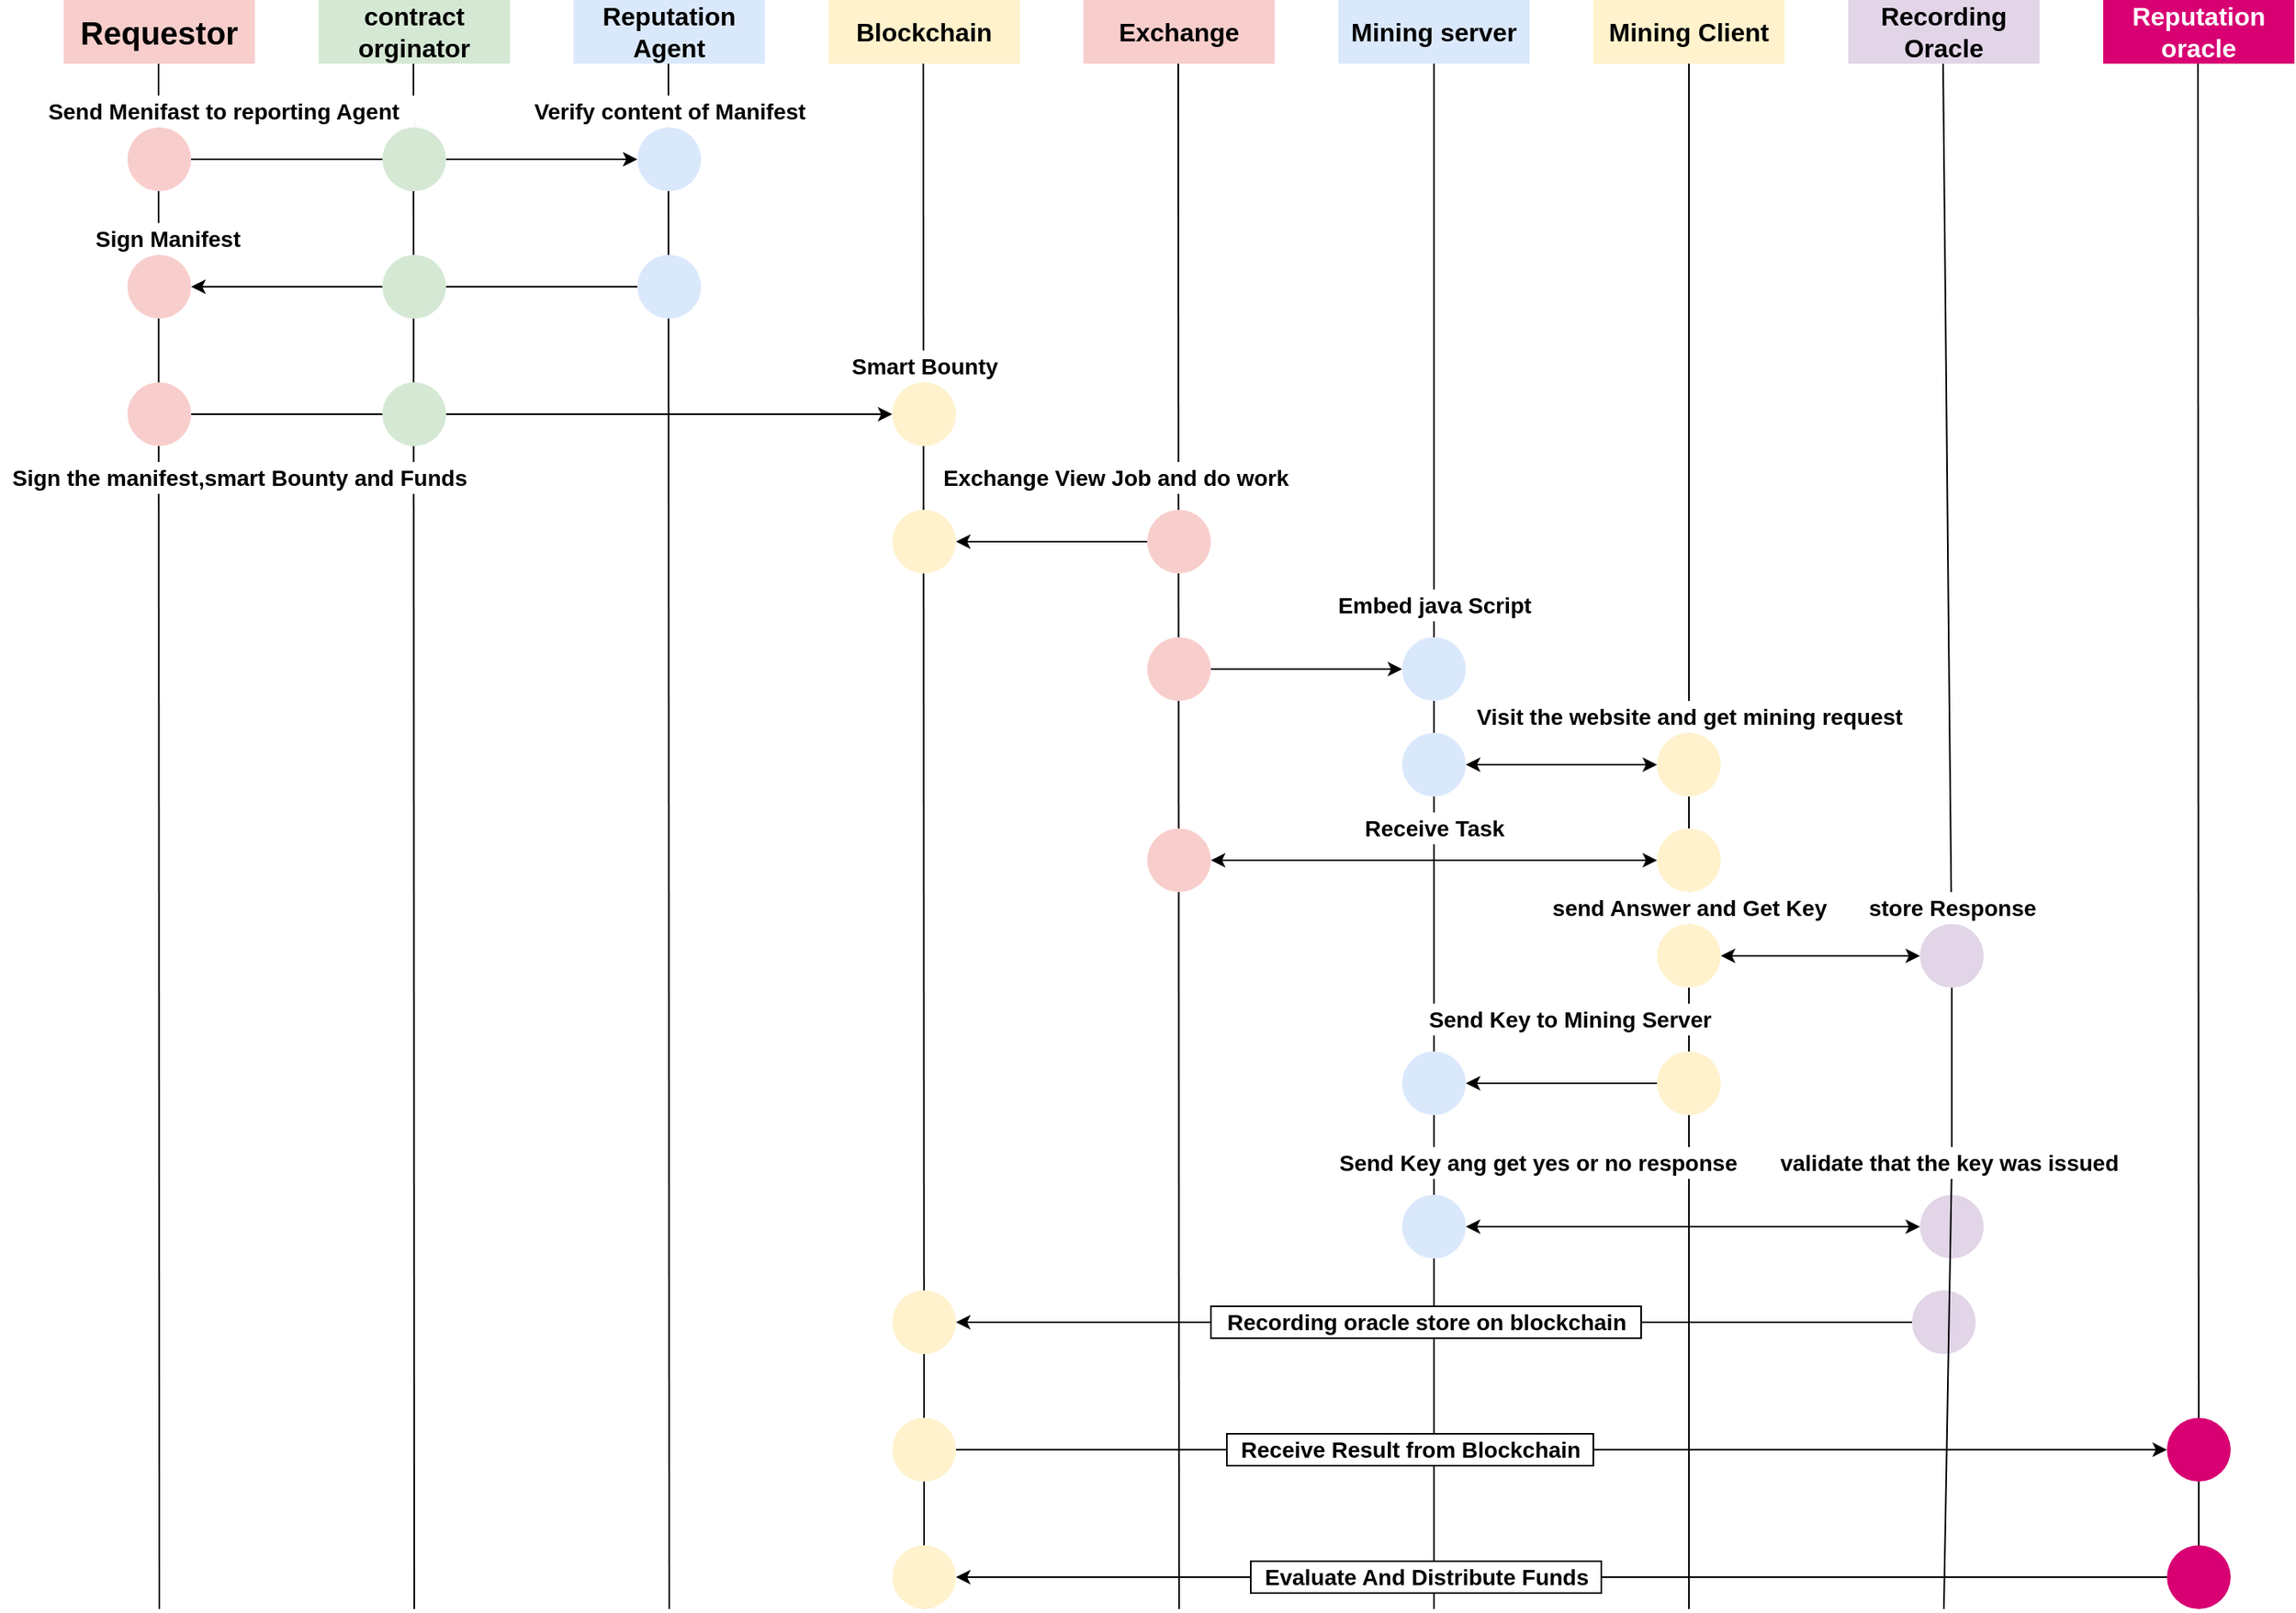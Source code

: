 <mxfile version="14.9.6" type="device"><diagram id="R2lEEEUBdFMjLlhIrx00" name="Page-1"><mxGraphModel dx="838" dy="480" grid="1" gridSize="10" guides="1" tooltips="1" connect="1" arrows="1" fold="1" page="1" pageScale="1" pageWidth="1100" pageHeight="850" background="#FFFFFF" math="0" shadow="0" extFonts="Permanent Marker^https://fonts.googleapis.com/css?family=Permanent+Marker"><root><mxCell id="0"/><mxCell id="1" parent="0"/><mxCell id="fx2GcBRlGgxz3zfzE0T3-1" value="&lt;b&gt;&lt;font style=&quot;font-size: 20px&quot;&gt;Requestor&lt;/font&gt;&lt;/b&gt;" style="rounded=0;whiteSpace=wrap;html=1;fillColor=#f8cecc;strokeColor=none;" parent="1" vertex="1"><mxGeometry x="40" y="70" width="120" height="40" as="geometry"/></mxCell><mxCell id="fx2GcBRlGgxz3zfzE0T3-2" value="&lt;b&gt;&lt;font style=&quot;font-size: 16px&quot;&gt;contract orginator&lt;/font&gt;&lt;/b&gt;" style="rounded=0;whiteSpace=wrap;html=1;fillColor=#d5e8d4;strokeColor=none;" parent="1" vertex="1"><mxGeometry x="200" y="70" width="120" height="40" as="geometry"/></mxCell><mxCell id="fx2GcBRlGgxz3zfzE0T3-3" value="&lt;span style=&quot;font-size: 16px&quot;&gt;&lt;b&gt;Reputation Agent&lt;/b&gt;&lt;/span&gt;" style="rounded=0;whiteSpace=wrap;html=1;fillColor=#dae8fc;strokeColor=none;" parent="1" vertex="1"><mxGeometry x="360" y="70" width="120" height="40" as="geometry"/></mxCell><mxCell id="fx2GcBRlGgxz3zfzE0T3-4" value="&lt;span style=&quot;font-size: 16px&quot;&gt;&lt;b&gt;Blockchain&lt;/b&gt;&lt;/span&gt;" style="rounded=0;whiteSpace=wrap;html=1;fillColor=#fff2cc;strokeColor=none;" parent="1" vertex="1"><mxGeometry x="520" y="70" width="120" height="40" as="geometry"/></mxCell><mxCell id="fx2GcBRlGgxz3zfzE0T3-5" value="&lt;span style=&quot;font-size: 16px&quot;&gt;&lt;b&gt;Exchange&lt;/b&gt;&lt;/span&gt;" style="rounded=0;whiteSpace=wrap;html=1;fillColor=#f8cecc;strokeColor=none;" parent="1" vertex="1"><mxGeometry x="680" y="70" width="120" height="40" as="geometry"/></mxCell><mxCell id="fx2GcBRlGgxz3zfzE0T3-6" value="" style="endArrow=none;html=1;" parent="1" edge="1"><mxGeometry width="50" height="50" relative="1" as="geometry"><mxPoint x="100" y="1080" as="sourcePoint"/><mxPoint x="99.5" y="110" as="targetPoint"/></mxGeometry></mxCell><mxCell id="fx2GcBRlGgxz3zfzE0T3-7" value="" style="endArrow=none;html=1;" parent="1" edge="1"><mxGeometry width="50" height="50" relative="1" as="geometry"><mxPoint x="260" y="1080" as="sourcePoint"/><mxPoint x="259.5" y="110" as="targetPoint"/></mxGeometry></mxCell><mxCell id="fx2GcBRlGgxz3zfzE0T3-8" value="" style="endArrow=none;html=1;" parent="1" edge="1"><mxGeometry width="50" height="50" relative="1" as="geometry"><mxPoint x="420" y="1080" as="sourcePoint"/><mxPoint x="419.5" y="110" as="targetPoint"/></mxGeometry></mxCell><mxCell id="fx2GcBRlGgxz3zfzE0T3-12" style="edgeStyle=orthogonalEdgeStyle;rounded=0;orthogonalLoop=1;jettySize=auto;html=1;" parent="1" source="fx2GcBRlGgxz3zfzE0T3-10" target="fx2GcBRlGgxz3zfzE0T3-11" edge="1"><mxGeometry relative="1" as="geometry"/></mxCell><mxCell id="fx2GcBRlGgxz3zfzE0T3-10" value="" style="ellipse;whiteSpace=wrap;html=1;aspect=fixed;fillColor=#f8cecc;strokeColor=none;" parent="1" vertex="1"><mxGeometry x="80" y="150" width="40" height="40" as="geometry"/></mxCell><mxCell id="fx2GcBRlGgxz3zfzE0T3-11" value="" style="ellipse;whiteSpace=wrap;html=1;aspect=fixed;fillColor=#dae8fc;strokeColor=none;" parent="1" vertex="1"><mxGeometry x="400" y="150" width="40" height="40" as="geometry"/></mxCell><mxCell id="fx2GcBRlGgxz3zfzE0T3-9" value="" style="ellipse;whiteSpace=wrap;html=1;aspect=fixed;fillColor=#d5e8d4;strokeColor=none;" parent="1" vertex="1"><mxGeometry x="240" y="150" width="40" height="40" as="geometry"/></mxCell><mxCell id="fx2GcBRlGgxz3zfzE0T3-13" value="&lt;b&gt;&lt;font style=&quot;font-size: 14px&quot;&gt;Send Menifast to reporting Agent&lt;/font&gt;&lt;/b&gt;" style="text;html=1;resizable=0;autosize=1;align=center;verticalAlign=middle;points=[];strokeColor=none;rounded=0;fillColor=#ffffff;" parent="1" vertex="1"><mxGeometry x="20" y="130" width="240" height="20" as="geometry"/></mxCell><mxCell id="fx2GcBRlGgxz3zfzE0T3-14" value="&lt;b&gt;&lt;font style=&quot;font-size: 14px&quot;&gt;Verify content of Manifest&lt;/font&gt;&lt;/b&gt;" style="text;html=1;resizable=0;autosize=1;align=center;verticalAlign=middle;points=[];strokeColor=none;rounded=0;fillColor=#ffffff;" parent="1" vertex="1"><mxGeometry x="325" y="130" width="190" height="20" as="geometry"/></mxCell><mxCell id="fx2GcBRlGgxz3zfzE0T3-18" style="edgeStyle=orthogonalEdgeStyle;rounded=0;orthogonalLoop=1;jettySize=auto;html=1;" parent="1" source="fx2GcBRlGgxz3zfzE0T3-15" target="fx2GcBRlGgxz3zfzE0T3-17" edge="1"><mxGeometry relative="1" as="geometry"/></mxCell><mxCell id="fx2GcBRlGgxz3zfzE0T3-15" value="" style="ellipse;whiteSpace=wrap;html=1;aspect=fixed;fillColor=#dae8fc;strokeColor=none;" parent="1" vertex="1"><mxGeometry x="400" y="230" width="40" height="40" as="geometry"/></mxCell><mxCell id="fx2GcBRlGgxz3zfzE0T3-16" value="" style="ellipse;whiteSpace=wrap;html=1;aspect=fixed;fillColor=#d5e8d4;strokeColor=none;" parent="1" vertex="1"><mxGeometry x="240" y="230" width="40" height="40" as="geometry"/></mxCell><mxCell id="fx2GcBRlGgxz3zfzE0T3-17" value="" style="ellipse;whiteSpace=wrap;html=1;aspect=fixed;fillColor=#f8cecc;strokeColor=none;" parent="1" vertex="1"><mxGeometry x="80" y="230" width="40" height="40" as="geometry"/></mxCell><mxCell id="fx2GcBRlGgxz3zfzE0T3-19" value="&lt;b&gt;&lt;font style=&quot;font-size: 14px&quot;&gt;Sign the manifest,smart Bounty and Funds&lt;/font&gt;&lt;/b&gt;" style="text;html=1;resizable=0;autosize=1;align=center;verticalAlign=middle;points=[];strokeColor=none;rounded=0;fillColor=#ffffff;" parent="1" vertex="1"><mxGeometry y="360" width="300" height="20" as="geometry"/></mxCell><mxCell id="fx2GcBRlGgxz3zfzE0T3-25" style="edgeStyle=orthogonalEdgeStyle;rounded=0;orthogonalLoop=1;jettySize=auto;html=1;" parent="1" source="fx2GcBRlGgxz3zfzE0T3-20" target="fx2GcBRlGgxz3zfzE0T3-23" edge="1"><mxGeometry relative="1" as="geometry"/></mxCell><mxCell id="fx2GcBRlGgxz3zfzE0T3-20" value="" style="ellipse;whiteSpace=wrap;html=1;aspect=fixed;fillColor=#f8cecc;strokeColor=none;" parent="1" vertex="1"><mxGeometry x="80" y="310" width="40" height="40" as="geometry"/></mxCell><mxCell id="fx2GcBRlGgxz3zfzE0T3-21" value="" style="ellipse;whiteSpace=wrap;html=1;aspect=fixed;fillColor=#d5e8d4;strokeColor=none;" parent="1" vertex="1"><mxGeometry x="240" y="310" width="40" height="40" as="geometry"/></mxCell><mxCell id="fx2GcBRlGgxz3zfzE0T3-22" value="" style="endArrow=none;html=1;exitX=0.5;exitY=1;exitDx=0;exitDy=0;" parent="1" source="fx2GcBRlGgxz3zfzE0T3-85" edge="1"><mxGeometry width="50" height="50" relative="1" as="geometry"><mxPoint x="580" y="1090" as="sourcePoint"/><mxPoint x="579.5" y="110" as="targetPoint"/></mxGeometry></mxCell><mxCell id="fx2GcBRlGgxz3zfzE0T3-23" value="" style="ellipse;whiteSpace=wrap;html=1;aspect=fixed;fillColor=#fff2cc;strokeColor=none;" parent="1" vertex="1"><mxGeometry x="560" y="310" width="40" height="40" as="geometry"/></mxCell><mxCell id="fx2GcBRlGgxz3zfzE0T3-24" style="edgeStyle=orthogonalEdgeStyle;rounded=0;orthogonalLoop=1;jettySize=auto;html=1;exitX=0;exitY=0.5;exitDx=0;exitDy=0;entryX=0.25;entryY=0.5;entryDx=0;entryDy=0;entryPerimeter=0;strokeColor=none;" parent="1" source="fx2GcBRlGgxz3zfzE0T3-17" target="fx2GcBRlGgxz3zfzE0T3-17" edge="1"><mxGeometry relative="1" as="geometry"/></mxCell><mxCell id="fx2GcBRlGgxz3zfzE0T3-27" value="&lt;b&gt;&lt;font style=&quot;font-size: 14px&quot;&gt;Smart Bounty&lt;/font&gt;&lt;/b&gt;" style="text;html=1;resizable=0;autosize=1;align=center;verticalAlign=middle;points=[];strokeColor=none;rounded=0;fillColor=#ffffff;" parent="1" vertex="1"><mxGeometry x="525" y="290" width="110" height="20" as="geometry"/></mxCell><mxCell id="fx2GcBRlGgxz3zfzE0T3-28" value="" style="ellipse;whiteSpace=wrap;html=1;aspect=fixed;fillColor=#fff2cc;strokeColor=none;" parent="1" vertex="1"><mxGeometry x="560" y="390" width="40" height="40" as="geometry"/></mxCell><mxCell id="fx2GcBRlGgxz3zfzE0T3-29" value="" style="endArrow=none;html=1;" parent="1" edge="1"><mxGeometry width="50" height="50" relative="1" as="geometry"><mxPoint x="740" y="1080" as="sourcePoint"/><mxPoint x="739.5" y="110" as="targetPoint"/></mxGeometry></mxCell><mxCell id="fx2GcBRlGgxz3zfzE0T3-31" style="edgeStyle=orthogonalEdgeStyle;rounded=0;orthogonalLoop=1;jettySize=auto;html=1;entryX=1;entryY=0.5;entryDx=0;entryDy=0;" parent="1" source="fx2GcBRlGgxz3zfzE0T3-30" target="fx2GcBRlGgxz3zfzE0T3-28" edge="1"><mxGeometry relative="1" as="geometry"/></mxCell><mxCell id="fx2GcBRlGgxz3zfzE0T3-30" value="" style="ellipse;whiteSpace=wrap;html=1;aspect=fixed;fillColor=#f8cecc;strokeColor=none;" parent="1" vertex="1"><mxGeometry x="720" y="390" width="40" height="40" as="geometry"/></mxCell><mxCell id="fx2GcBRlGgxz3zfzE0T3-32" value="&lt;b&gt;&lt;font style=&quot;font-size: 14px&quot;&gt;Exchange View Job and do work&lt;/font&gt;&lt;/b&gt;" style="text;html=1;resizable=0;autosize=1;align=center;verticalAlign=middle;points=[];strokeColor=none;rounded=0;fillColor=#ffffff;" parent="1" vertex="1"><mxGeometry x="585" y="360" width="230" height="20" as="geometry"/></mxCell><mxCell id="fx2GcBRlGgxz3zfzE0T3-35" value="&lt;span style=&quot;font-size: 16px&quot;&gt;&lt;b&gt;Mining server&lt;/b&gt;&lt;/span&gt;" style="rounded=0;whiteSpace=wrap;html=1;fillColor=#dae8fc;strokeColor=none;" parent="1" vertex="1"><mxGeometry x="840" y="70" width="120" height="40" as="geometry"/></mxCell><mxCell id="fx2GcBRlGgxz3zfzE0T3-37" value="" style="endArrow=none;html=1;startArrow=none;entryX=0.5;entryY=1;entryDx=0;entryDy=0;" parent="1" target="fx2GcBRlGgxz3zfzE0T3-35" edge="1"><mxGeometry width="50" height="50" relative="1" as="geometry"><mxPoint x="900" y="1080" as="sourcePoint"/><mxPoint x="900" y="180" as="targetPoint"/></mxGeometry></mxCell><mxCell id="fx2GcBRlGgxz3zfzE0T3-40" style="edgeStyle=orthogonalEdgeStyle;rounded=0;orthogonalLoop=1;jettySize=auto;html=1;entryX=0;entryY=0.5;entryDx=0;entryDy=0;" parent="1" source="fx2GcBRlGgxz3zfzE0T3-39" target="fx2GcBRlGgxz3zfzE0T3-38" edge="1"><mxGeometry relative="1" as="geometry"/></mxCell><mxCell id="fx2GcBRlGgxz3zfzE0T3-39" value="" style="ellipse;whiteSpace=wrap;html=1;aspect=fixed;fillColor=#f8cecc;strokeColor=none;" parent="1" vertex="1"><mxGeometry x="720" y="470" width="40" height="40" as="geometry"/></mxCell><mxCell id="fx2GcBRlGgxz3zfzE0T3-41" value="&lt;b&gt;&lt;font style=&quot;font-size: 14px&quot;&gt;Embed java Script&lt;/font&gt;&lt;/b&gt;" style="text;html=1;resizable=0;autosize=1;align=center;verticalAlign=middle;points=[];strokeColor=none;rounded=0;fillColor=#ffffff;" parent="1" vertex="1"><mxGeometry x="830" y="440" width="140" height="20" as="geometry"/></mxCell><mxCell id="fx2GcBRlGgxz3zfzE0T3-42" value="" style="endArrow=none;html=1;" parent="1" target="fx2GcBRlGgxz3zfzE0T3-41" edge="1"><mxGeometry width="50" height="50" relative="1" as="geometry"><mxPoint x="900" y="510" as="sourcePoint"/><mxPoint x="899.5" y="110" as="targetPoint"/></mxGeometry></mxCell><mxCell id="fx2GcBRlGgxz3zfzE0T3-38" value="" style="ellipse;whiteSpace=wrap;html=1;aspect=fixed;fillColor=#dae8fc;strokeColor=none;" parent="1" vertex="1"><mxGeometry x="880" y="470" width="40" height="40" as="geometry"/></mxCell><mxCell id="fx2GcBRlGgxz3zfzE0T3-44" value="&lt;span style=&quot;font-size: 16px&quot;&gt;&lt;b&gt;Mining Client&lt;/b&gt;&lt;/span&gt;" style="rounded=0;whiteSpace=wrap;html=1;fillColor=#fff2cc;strokeColor=none;" parent="1" vertex="1"><mxGeometry x="1000" y="70" width="120" height="40" as="geometry"/></mxCell><mxCell id="fx2GcBRlGgxz3zfzE0T3-45" value="" style="endArrow=none;html=1;startArrow=none;entryX=0.5;entryY=1;entryDx=0;entryDy=0;" parent="1" target="fx2GcBRlGgxz3zfzE0T3-44" edge="1"><mxGeometry width="50" height="50" relative="1" as="geometry"><mxPoint x="1060" y="1080" as="sourcePoint"/><mxPoint x="1059.5" y="210" as="targetPoint"/></mxGeometry></mxCell><mxCell id="fx2GcBRlGgxz3zfzE0T3-46" value="" style="ellipse;whiteSpace=wrap;html=1;aspect=fixed;fillColor=#fff2cc;strokeColor=none;" parent="1" vertex="1"><mxGeometry x="1040" y="590" width="40" height="40" as="geometry"/></mxCell><mxCell id="fx2GcBRlGgxz3zfzE0T3-49" style="edgeStyle=orthogonalEdgeStyle;rounded=0;orthogonalLoop=1;jettySize=auto;html=1;startArrow=classic;startFill=1;" parent="1" source="fx2GcBRlGgxz3zfzE0T3-48" target="fx2GcBRlGgxz3zfzE0T3-46" edge="1"><mxGeometry relative="1" as="geometry"/></mxCell><mxCell id="fx2GcBRlGgxz3zfzE0T3-48" value="" style="ellipse;whiteSpace=wrap;html=1;aspect=fixed;fillColor=#f8cecc;strokeColor=none;" parent="1" vertex="1"><mxGeometry x="720" y="590" width="40" height="40" as="geometry"/></mxCell><mxCell id="fx2GcBRlGgxz3zfzE0T3-50" value="&lt;b&gt;&lt;font style=&quot;font-size: 14px&quot;&gt;Receive Task&lt;/font&gt;&lt;/b&gt;" style="text;html=1;resizable=0;autosize=1;align=center;verticalAlign=middle;points=[];strokeColor=none;rounded=0;fillColor=#ffffff;" parent="1" vertex="1"><mxGeometry x="850" y="580" width="100" height="20" as="geometry"/></mxCell><mxCell id="fx2GcBRlGgxz3zfzE0T3-52" value="" style="endArrow=none;html=1;startArrow=none;" parent="1" source="fx2GcBRlGgxz3zfzE0T3-55" edge="1"><mxGeometry width="50" height="50" relative="1" as="geometry"><mxPoint x="1220" y="780" as="sourcePoint"/><mxPoint x="1219.5" y="110" as="targetPoint"/></mxGeometry></mxCell><mxCell id="fx2GcBRlGgxz3zfzE0T3-54" value="&lt;span style=&quot;font-size: 16px&quot;&gt;&lt;b&gt;Recording Oracle&lt;/b&gt;&lt;/span&gt;" style="rounded=0;whiteSpace=wrap;html=1;fillColor=#e1d5e7;strokeColor=none;" parent="1" vertex="1"><mxGeometry x="1160" y="70" width="120" height="40" as="geometry"/></mxCell><mxCell id="fx2GcBRlGgxz3zfzE0T3-55" value="" style="ellipse;whiteSpace=wrap;html=1;aspect=fixed;fillColor=#e1d5e7;strokeColor=none;" parent="1" vertex="1"><mxGeometry x="1205" y="650" width="40" height="40" as="geometry"/></mxCell><mxCell id="fx2GcBRlGgxz3zfzE0T3-56" value="" style="endArrow=none;html=1;startArrow=none;" parent="1" target="fx2GcBRlGgxz3zfzE0T3-55" edge="1" source="fx2GcBRlGgxz3zfzE0T3-70"><mxGeometry width="50" height="50" relative="1" as="geometry"><mxPoint x="1220" y="1080" as="sourcePoint"/><mxPoint x="1219.5" y="110" as="targetPoint"/></mxGeometry></mxCell><mxCell id="fx2GcBRlGgxz3zfzE0T3-58" style="edgeStyle=orthogonalEdgeStyle;rounded=0;orthogonalLoop=1;jettySize=auto;html=1;startArrow=classic;startFill=1;endArrow=classic;endFill=1;" parent="1" source="fx2GcBRlGgxz3zfzE0T3-57" target="fx2GcBRlGgxz3zfzE0T3-55" edge="1"><mxGeometry relative="1" as="geometry"/></mxCell><mxCell id="fx2GcBRlGgxz3zfzE0T3-57" value="" style="ellipse;whiteSpace=wrap;html=1;aspect=fixed;fillColor=#fff2cc;strokeColor=none;" parent="1" vertex="1"><mxGeometry x="1040" y="650" width="40" height="40" as="geometry"/></mxCell><mxCell id="fx2GcBRlGgxz3zfzE0T3-59" value="&lt;b&gt;&lt;font style=&quot;font-size: 14px&quot;&gt;send Answer and Get Key&lt;/font&gt;&lt;/b&gt;" style="text;html=1;resizable=0;autosize=1;align=center;verticalAlign=middle;points=[];strokeColor=none;rounded=0;fillColor=#ffffff;" parent="1" vertex="1"><mxGeometry x="965" y="630" width="190" height="20" as="geometry"/></mxCell><mxCell id="fx2GcBRlGgxz3zfzE0T3-60" value="&lt;b&gt;&lt;font style=&quot;font-size: 14px&quot;&gt;store Response&lt;/font&gt;&lt;/b&gt;" style="text;html=1;resizable=0;autosize=1;align=center;verticalAlign=middle;points=[];strokeColor=none;rounded=0;fillColor=#ffffff;" parent="1" vertex="1"><mxGeometry x="1165" y="630" width="120" height="20" as="geometry"/></mxCell><mxCell id="fx2GcBRlGgxz3zfzE0T3-62" value="" style="ellipse;whiteSpace=wrap;html=1;aspect=fixed;fillColor=#dae8fc;strokeColor=none;" parent="1" vertex="1"><mxGeometry x="880" y="730" width="40" height="40" as="geometry"/></mxCell><mxCell id="fx2GcBRlGgxz3zfzE0T3-64" style="edgeStyle=orthogonalEdgeStyle;rounded=0;orthogonalLoop=1;jettySize=auto;html=1;startArrow=none;startFill=0;endArrow=classic;endFill=1;" parent="1" source="fx2GcBRlGgxz3zfzE0T3-63" target="fx2GcBRlGgxz3zfzE0T3-62" edge="1"><mxGeometry relative="1" as="geometry"/></mxCell><mxCell id="fx2GcBRlGgxz3zfzE0T3-63" value="" style="ellipse;whiteSpace=wrap;html=1;aspect=fixed;fillColor=#fff2cc;strokeColor=none;" parent="1" vertex="1"><mxGeometry x="1040" y="730" width="40" height="40" as="geometry"/></mxCell><mxCell id="fx2GcBRlGgxz3zfzE0T3-65" value="&lt;b&gt;&lt;font style=&quot;font-size: 14px&quot;&gt;Send Key to Mining Server&lt;/font&gt;&lt;/b&gt;" style="text;html=1;resizable=0;autosize=1;align=center;verticalAlign=middle;points=[];strokeColor=none;rounded=0;fillColor=#ffffff;" parent="1" vertex="1"><mxGeometry x="890" y="700" width="190" height="20" as="geometry"/></mxCell><mxCell id="fx2GcBRlGgxz3zfzE0T3-68" style="edgeStyle=orthogonalEdgeStyle;rounded=0;orthogonalLoop=1;jettySize=auto;html=1;entryX=0;entryY=0.5;entryDx=0;entryDy=0;startArrow=classic;startFill=1;endArrow=classic;endFill=1;" parent="1" source="fx2GcBRlGgxz3zfzE0T3-66" target="fx2GcBRlGgxz3zfzE0T3-67" edge="1"><mxGeometry relative="1" as="geometry"/></mxCell><mxCell id="fx2GcBRlGgxz3zfzE0T3-66" value="" style="ellipse;whiteSpace=wrap;html=1;aspect=fixed;fillColor=#dae8fc;strokeColor=none;" parent="1" vertex="1"><mxGeometry x="880" y="820" width="40" height="40" as="geometry"/></mxCell><mxCell id="fx2GcBRlGgxz3zfzE0T3-67" value="" style="ellipse;whiteSpace=wrap;html=1;aspect=fixed;fillColor=#e1d5e7;strokeColor=none;" parent="1" vertex="1"><mxGeometry x="1205" y="820" width="40" height="40" as="geometry"/></mxCell><mxCell id="fx2GcBRlGgxz3zfzE0T3-69" value="&lt;b&gt;&lt;font style=&quot;font-size: 14px&quot;&gt;Send Key ang get yes or no response&lt;/font&gt;&lt;/b&gt;" style="text;html=1;resizable=0;autosize=1;align=center;verticalAlign=middle;points=[];strokeColor=none;rounded=0;fillColor=#ffffff;" parent="1" vertex="1"><mxGeometry x="830" y="790" width="270" height="20" as="geometry"/></mxCell><mxCell id="fx2GcBRlGgxz3zfzE0T3-73" style="edgeStyle=orthogonalEdgeStyle;rounded=0;orthogonalLoop=1;jettySize=auto;html=1;startArrow=none;startFill=0;endArrow=classic;endFill=1;" parent="1" source="fx2GcBRlGgxz3zfzE0T3-74" target="fx2GcBRlGgxz3zfzE0T3-72" edge="1"><mxGeometry relative="1" as="geometry"/></mxCell><mxCell id="fx2GcBRlGgxz3zfzE0T3-71" value="" style="ellipse;whiteSpace=wrap;html=1;aspect=fixed;fillColor=#e1d5e7;strokeColor=none;" parent="1" vertex="1"><mxGeometry x="1200" y="880" width="40" height="40" as="geometry"/></mxCell><mxCell id="fx2GcBRlGgxz3zfzE0T3-72" value="" style="ellipse;whiteSpace=wrap;html=1;aspect=fixed;fillColor=#fff2cc;strokeColor=none;" parent="1" vertex="1"><mxGeometry x="560" y="880" width="40" height="40" as="geometry"/></mxCell><mxCell id="fx2GcBRlGgxz3zfzE0T3-75" value="&lt;span style=&quot;font-size: 16px&quot;&gt;&lt;b&gt;Reputation oracle&lt;/b&gt;&lt;/span&gt;" style="rounded=0;whiteSpace=wrap;html=1;fillColor=#d80073;fontColor=#ffffff;strokeColor=none;" parent="1" vertex="1"><mxGeometry x="1320" y="70" width="120" height="40" as="geometry"/></mxCell><mxCell id="fx2GcBRlGgxz3zfzE0T3-76" value="" style="endArrow=none;html=1;startArrow=none;" parent="1" edge="1"><mxGeometry width="50" height="50" relative="1" as="geometry"><mxPoint x="1380" y="1080" as="sourcePoint"/><mxPoint x="1379.5" y="110" as="targetPoint"/></mxGeometry></mxCell><mxCell id="fx2GcBRlGgxz3zfzE0T3-77" value="" style="ellipse;whiteSpace=wrap;html=1;aspect=fixed;fillColor=#d80073;fontColor=#ffffff;strokeColor=none;" parent="1" vertex="1"><mxGeometry x="1360" y="960" width="40" height="40" as="geometry"/></mxCell><mxCell id="fx2GcBRlGgxz3zfzE0T3-79" style="edgeStyle=orthogonalEdgeStyle;rounded=0;orthogonalLoop=1;jettySize=auto;html=1;startArrow=none;startFill=0;endArrow=classic;endFill=1;" parent="1" source="fx2GcBRlGgxz3zfzE0T3-78" target="fx2GcBRlGgxz3zfzE0T3-77" edge="1"><mxGeometry relative="1" as="geometry"><Array as="points"><mxPoint x="1380" y="980"/></Array></mxGeometry></mxCell><mxCell id="fx2GcBRlGgxz3zfzE0T3-78" value="" style="ellipse;whiteSpace=wrap;html=1;aspect=fixed;fillColor=#fff2cc;strokeColor=none;" parent="1" vertex="1"><mxGeometry x="560" y="960" width="40" height="40" as="geometry"/></mxCell><mxCell id="fx2GcBRlGgxz3zfzE0T3-84" value="&lt;b&gt;&lt;font style=&quot;font-size: 14px&quot;&gt;Receive Result from Blockchain&lt;/font&gt;&lt;/b&gt;" style="text;html=1;resizable=0;autosize=1;align=center;verticalAlign=middle;points=[];rounded=0;fillColor=#ffffff;strokeColor=#000000;" parent="1" vertex="1"><mxGeometry x="770" y="970" width="230" height="20" as="geometry"/></mxCell><mxCell id="fx2GcBRlGgxz3zfzE0T3-85" value="" style="ellipse;whiteSpace=wrap;html=1;aspect=fixed;fillColor=#fff2cc;strokeColor=none;" parent="1" vertex="1"><mxGeometry x="560" y="1040" width="40" height="40" as="geometry"/></mxCell><mxCell id="fx2GcBRlGgxz3zfzE0T3-87" style="edgeStyle=orthogonalEdgeStyle;rounded=0;orthogonalLoop=1;jettySize=auto;html=1;entryX=1;entryY=0.5;entryDx=0;entryDy=0;startArrow=none;startFill=0;endArrow=classic;endFill=1;" parent="1" source="fx2GcBRlGgxz3zfzE0T3-86" target="fx2GcBRlGgxz3zfzE0T3-85" edge="1"><mxGeometry relative="1" as="geometry"/></mxCell><mxCell id="fx2GcBRlGgxz3zfzE0T3-86" value="" style="ellipse;whiteSpace=wrap;html=1;aspect=fixed;fillColor=#d80073;fontColor=#ffffff;strokeColor=none;" parent="1" vertex="1"><mxGeometry x="1360" y="1040" width="40" height="40" as="geometry"/></mxCell><mxCell id="fx2GcBRlGgxz3zfzE0T3-88" value="&lt;b&gt;&lt;font style=&quot;font-size: 14px&quot;&gt;Evaluate And Distribute Funds&lt;/font&gt;&lt;/b&gt;" style="text;html=1;resizable=0;autosize=1;align=center;verticalAlign=middle;points=[];rounded=0;fillColor=#ffffff;strokeColor=#000000;" parent="1" vertex="1"><mxGeometry x="785" y="1050" width="220" height="20" as="geometry"/></mxCell><mxCell id="fx2GcBRlGgxz3zfzE0T3-74" value="&lt;b&gt;&lt;font style=&quot;font-size: 14px&quot;&gt;Recording oracle store on blockchain&lt;/font&gt;&lt;/b&gt;" style="text;html=1;resizable=0;autosize=1;align=center;verticalAlign=middle;points=[];rounded=0;fillColor=#ffffff;strokeColor=#000000;" parent="1" vertex="1"><mxGeometry x="760" y="890" width="270" height="20" as="geometry"/></mxCell><mxCell id="fx2GcBRlGgxz3zfzE0T3-89" value="" style="edgeStyle=orthogonalEdgeStyle;rounded=0;orthogonalLoop=1;jettySize=auto;html=1;startArrow=none;startFill=0;endArrow=none;endFill=1;" parent="1" source="fx2GcBRlGgxz3zfzE0T3-71" target="fx2GcBRlGgxz3zfzE0T3-74" edge="1"><mxGeometry relative="1" as="geometry"><mxPoint x="1200" y="900" as="sourcePoint"/><mxPoint x="600" y="930" as="targetPoint"/></mxGeometry></mxCell><mxCell id="VSwigKB7J-D8Rak5JrMk-1" value="&lt;span style=&quot;font-size: 14px&quot;&gt;&lt;b&gt;Sign Manifest&lt;/b&gt;&lt;/span&gt;" style="text;html=1;resizable=0;autosize=1;align=center;verticalAlign=middle;points=[];strokeColor=none;rounded=0;fillColor=#ffffff;" vertex="1" parent="1"><mxGeometry x="50" y="210" width="110" height="20" as="geometry"/></mxCell><mxCell id="fx2GcBRlGgxz3zfzE0T3-70" value="&lt;b&gt;&lt;font style=&quot;font-size: 14px&quot;&gt;validate that the key was issued&amp;nbsp;&lt;/font&gt;&lt;/b&gt;" style="text;html=1;resizable=0;autosize=1;align=center;verticalAlign=middle;points=[];strokeColor=none;rounded=0;fillColor=#ffffff;" parent="1" vertex="1"><mxGeometry x="1110" y="790" width="230" height="20" as="geometry"/></mxCell><mxCell id="VSwigKB7J-D8Rak5JrMk-2" value="" style="endArrow=none;html=1;startArrow=none;" edge="1" parent="1" target="fx2GcBRlGgxz3zfzE0T3-70"><mxGeometry width="50" height="50" relative="1" as="geometry"><mxPoint x="1220" y="1080" as="sourcePoint"/><mxPoint x="1220" y="670" as="targetPoint"/></mxGeometry></mxCell><mxCell id="VSwigKB7J-D8Rak5JrMk-5" style="edgeStyle=orthogonalEdgeStyle;rounded=0;orthogonalLoop=1;jettySize=auto;html=1;startArrow=classic;startFill=1;" edge="1" parent="1" source="VSwigKB7J-D8Rak5JrMk-3" target="VSwigKB7J-D8Rak5JrMk-4"><mxGeometry relative="1" as="geometry"/></mxCell><mxCell id="VSwigKB7J-D8Rak5JrMk-3" value="" style="ellipse;whiteSpace=wrap;html=1;aspect=fixed;fillColor=#dae8fc;strokeColor=none;" vertex="1" parent="1"><mxGeometry x="880" y="530" width="40" height="40" as="geometry"/></mxCell><mxCell id="VSwigKB7J-D8Rak5JrMk-4" value="" style="ellipse;whiteSpace=wrap;html=1;aspect=fixed;fillColor=#fff2cc;strokeColor=none;" vertex="1" parent="1"><mxGeometry x="1040" y="530" width="40" height="40" as="geometry"/></mxCell><mxCell id="VSwigKB7J-D8Rak5JrMk-6" value="&lt;span style=&quot;font-size: 14px&quot;&gt;&lt;b&gt;Visit the website and get mining request&lt;/b&gt;&lt;/span&gt;" style="text;html=1;resizable=0;autosize=1;align=center;verticalAlign=middle;points=[];strokeColor=none;rounded=0;fillColor=#ffffff;" vertex="1" parent="1"><mxGeometry x="920" y="510" width="280" height="20" as="geometry"/></mxCell></root></mxGraphModel></diagram></mxfile>
